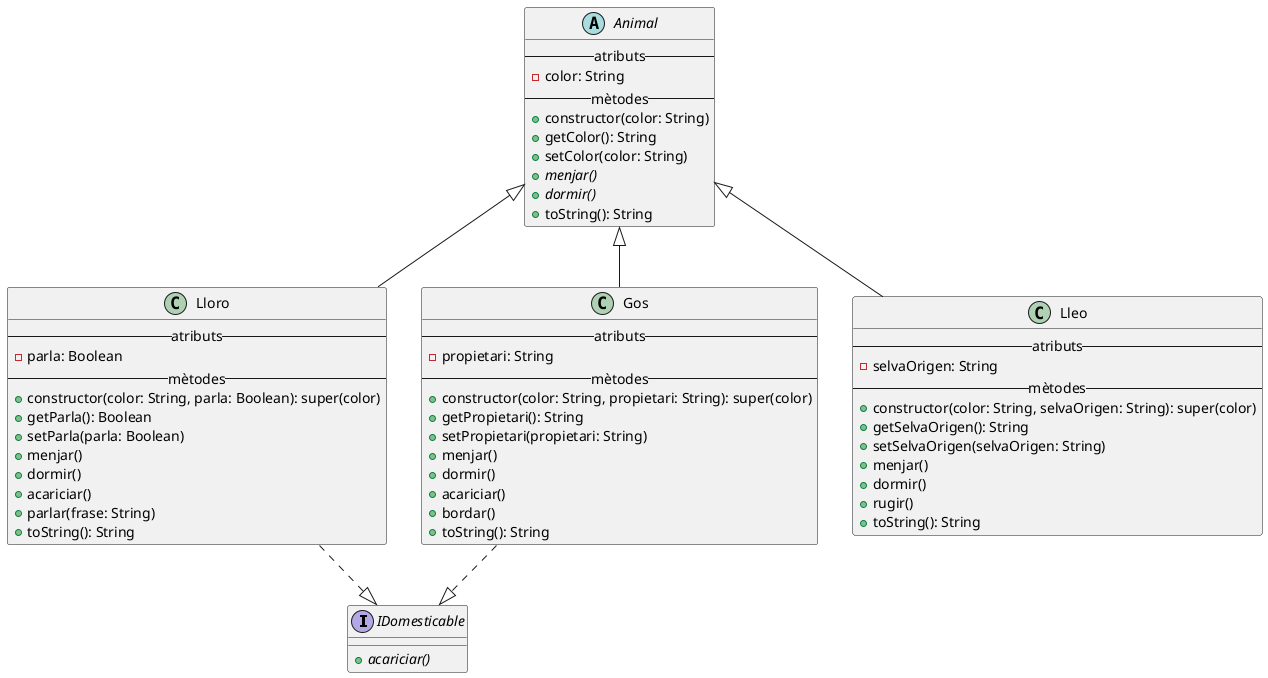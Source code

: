@startuml
'https://plantuml.com/class-diagram

interface IDomesticable {
    + {abstract}acariciar()
}

abstract class Animal {
    --atributs--
    - color: String
    --mètodes--
    + constructor(color: String)
    + getColor(): String
    + setColor(color: String)
    + {abstract} menjar()
    + {abstract} dormir()
    + toString(): String
}

class Gos {
    --atributs--
    - propietari: String
    --mètodes--
    + constructor(color: String, propietari: String): super(color)
    + getPropietari(): String
    + setPropietari(propietari: String)
    + menjar()
    + dormir()
    + acariciar()
    + bordar()
    + toString(): String
}

class Lleo {
    --atributs--
    - selvaOrigen: String
    --mètodes--
    + constructor(color: String, selvaOrigen: String): super(color)
    + getSelvaOrigen(): String
    + setSelvaOrigen(selvaOrigen: String)
    + menjar()
    + dormir()
    + rugir()
    + toString(): String
}

class Lloro {
    --atributs--
    - parla: Boolean
    --mètodes--
    + constructor(color: String, parla: Boolean): super(color)
    + getParla(): Boolean
    + setParla(parla: Boolean)
    + menjar()
    + dormir()
    + acariciar()
    + parlar(frase: String)
    + toString(): String
}

Animal <|-- Lleo
Animal <|-- Gos
Animal <|-- Lloro
IDomesticable <|.up. Gos
IDomesticable <|.up. Lloro

@enduml
